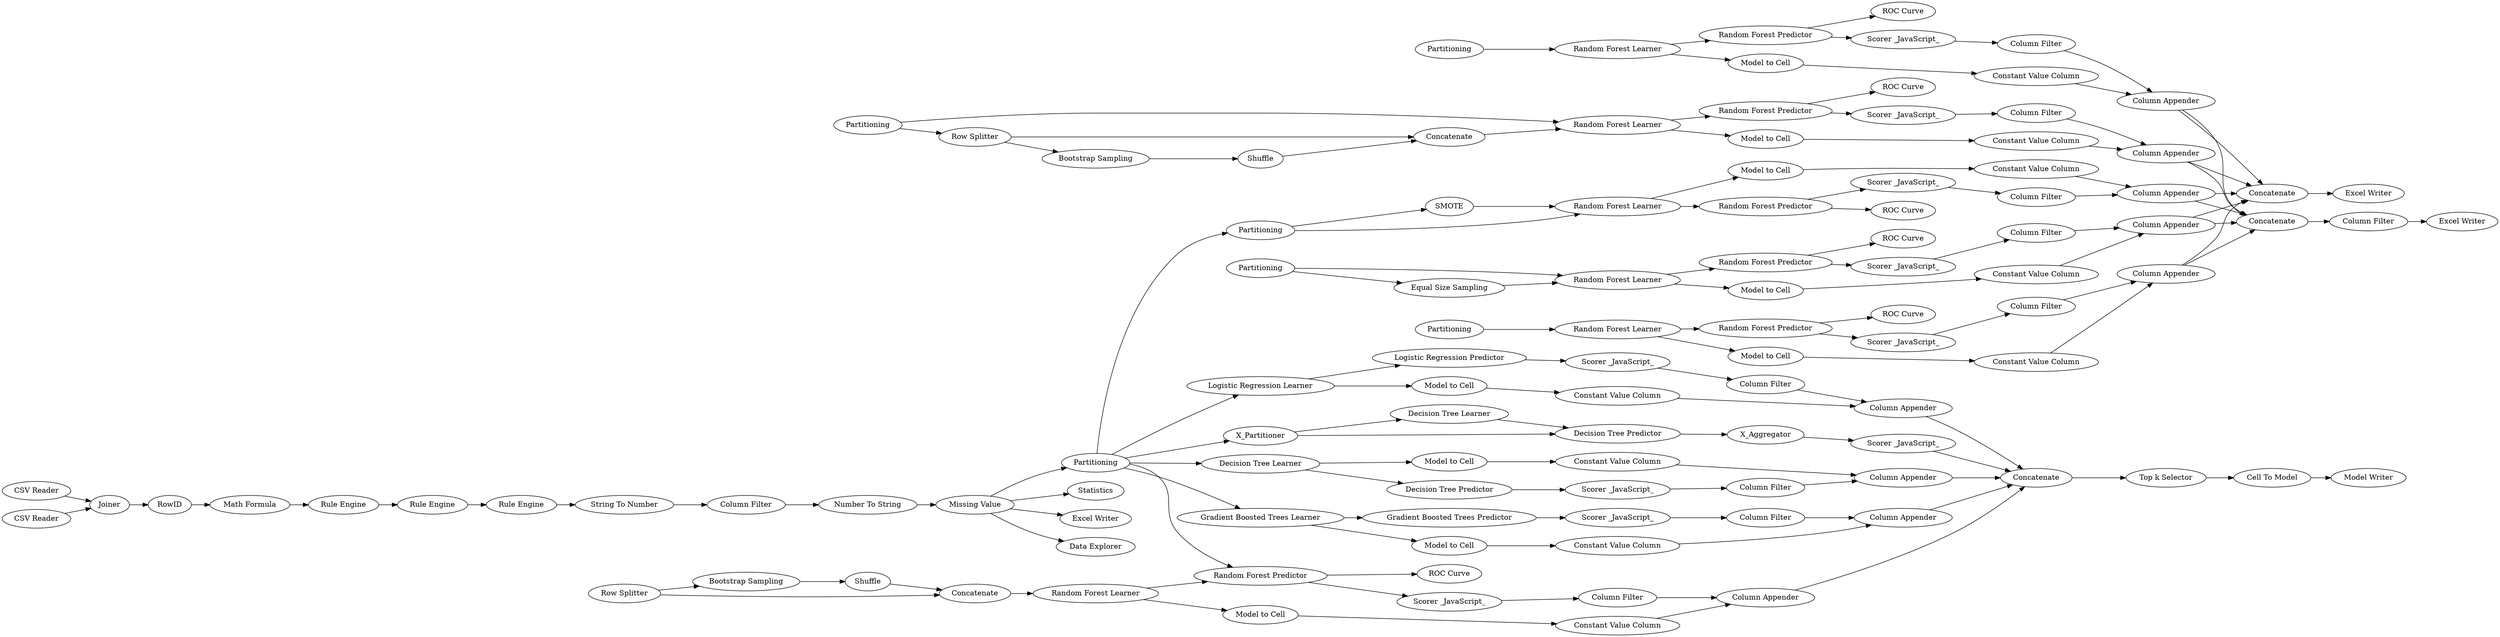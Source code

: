 digraph {
	"1963561779852926281_715" [label="Constant Value Column"]
	"3818222538201924041_8" [label=RowID]
	"3818222538201924041_2" [label=Statistics]
	"-5933945304146608454_770" [label="Top k Selector"]
	"-4707161413232294316_5" [label="Scorer _JavaScript_"]
	"-4635520332076907658_719" [label="Column Appender"]
	"-8686444235676845949_798" [label=Concatenate]
	"3615439260019375846_705" [label="Column Filter"]
	"-4635520332076907658_708" [label="Scorer _JavaScript_"]
	"-8163795714022781247_4" [label="ROC Curve"]
	"-4635520332076907658_712" [label="Logistic Regression Learner"]
	"-8686444235676845949_791" [label="Row Splitter"]
	"6654857307535942152_780" [label="Scorer _JavaScript_"]
	"-8686444235676845949_801" [label=Partitioning]
	"2910038373746500470_756" [label="Model to Cell"]
	"2910038373746500470_757" [label="Column Appender"]
	"-8686444235676845949_787" [label=SMOTE]
	"-4556915661484946338_757" [label="Column Appender"]
	"-4635520332076907658_715" [label="Constant Value Column"]
	"2910038373746500470_795" [label=Concatenate]
	"-8686444235676845949_792" [label=Partitioning]
	"6654857307535942152_757" [label="Column Appender"]
	"3818222538201924041_22" [label="Rule Engine"]
	"3818222538201924041_21" [label="Number To String"]
	"1578204926573513853_16" [label="Decision Tree Learner"]
	"3818222538201924041_16" [label="CSV Reader"]
	"-4707161413232294316_1" [label="Random Forest Learner"]
	"2910038373746500470_5" [label="Scorer _JavaScript_"]
	"6654857307535942152_756" [label="Model to Cell"]
	"-8163795714022781247_5" [label="Scorer _JavaScript_"]
	"-4556915661484946338_705" [label="Column Filter"]
	"-8163795714022781247_2" [label="Random Forest Predictor"]
	"3818222538201924041_11" [label="Missing Value"]
	"1963561779852926281_719" [label="Column Appender"]
	"-4707161413232294316_4" [label="ROC Curve"]
	"2910038373746500470_794" [label=Shuffle]
	"-5933945304146608454_769" [label="Model Writer"]
	"2910038373746500470_1" [label="Random Forest Learner"]
	"-8163795714022781247_705" [label="Column Filter"]
	"-4635520332076907658_713" [label="Logistic Regression Predictor"]
	"-8163795714022781247_1" [label="Random Forest Learner"]
	"-4707161413232294316_2" [label="Random Forest Predictor"]
	"3818222538201924041_18" [label=Joiner]
	"-4635520332076907658_718" [label="Model to Cell"]
	"3818222538201924041_24" [label="Excel Writer"]
	"-4556915661484946338_756" [label="Model to Cell"]
	"-776281612788993465_4" [label="ROC Curve"]
	"-8686444235676845949_807" [label="Column Filter"]
	"-4635520332076907658_716" [label="Column Filter"]
	"1578204926573513853_2" [label=X_Partitioner]
	"3615439260019375846_756" [label="Model to Cell"]
	"1963561779852926281_803" [label="Decision Tree Learner"]
	"-8686444235676845949_793" [label="Bootstrap Sampling"]
	"-776281612788993465_757" [label="Column Appender"]
	"3615439260019375846_757" [label="Column Appender"]
	"1578204926573513853_1" [label=X_Aggregator]
	"6654857307535942152_706" [label="Constant Value Column"]
	"-776281612788993465_2" [label="Random Forest Predictor"]
	"-4556915661484946338_5" [label="Scorer _JavaScript_"]
	"-8163795714022781247_706" [label="Constant Value Column"]
	"1578204926573513853_15" [label="Decision Tree Predictor"]
	"-8686444235676845949_803" [label=Partitioning]
	"3615439260019375846_4" [label="ROC Curve"]
	"2910038373746500470_705" [label="Column Filter"]
	"3615439260019375846_5" [label="Scorer _JavaScript_"]
	"2910038373746500470_793" [label="Bootstrap Sampling"]
	"6654857307535942152_781" [label="Gradient Boosted Trees Predictor"]
	"1963561779852926281_718" [label="Model to Cell"]
	"-8686444235676845949_799" [label=Concatenate]
	"1578204926573513853_805" [label="Scorer _JavaScript_"]
	"-4556915661484946338_1" [label="Random Forest Learner"]
	"3615439260019375846_1" [label="Random Forest Learner"]
	"1963561779852926281_708" [label="Scorer _JavaScript_"]
	"-776281612788993465_706" [label="Constant Value Column"]
	"-8686444235676845949_786" [label=Partitioning]
	"1963561779852926281_716" [label="Column Filter"]
	"3615439260019375846_706" [label="Constant Value Column"]
	"-776281612788993465_5" [label="Scorer _JavaScript_"]
	"-4707161413232294316_705" [label="Column Filter"]
	"-5933945304146608454_768" [label=Concatenate]
	"-776281612788993465_705" [label="Column Filter"]
	"-8163795714022781247_756" [label="Model to Cell"]
	"3818222538201924041_13" [label="Rule Engine"]
	"-8686444235676845949_796" [label=Partitioning]
	"2910038373746500470_4" [label="ROC Curve"]
	"6654857307535942152_779" [label="Gradient Boosted Trees Learner"]
	"6654857307535942152_705" [label="Column Filter"]
	"-8686444235676845949_797" [label="Equal Size Sampling"]
	"-4707161413232294316_757" [label="Column Appender"]
	"3818222538201924041_15" [label=Partitioning]
	"-8686444235676845949_794" [label=Shuffle]
	"3615439260019375846_2" [label="Random Forest Predictor"]
	"3818222538201924041_5" [label="String To Number"]
	"3818222538201924041_7" [label="Math Formula"]
	"-776281612788993465_756" [label="Model to Cell"]
	"-4556915661484946338_2" [label="Random Forest Predictor"]
	"2910038373746500470_791" [label="Row Splitter"]
	"-4556915661484946338_4" [label="ROC Curve"]
	"-4556915661484946338_706" [label="Constant Value Column"]
	"-8163795714022781247_757" [label="Column Appender"]
	"3818222538201924041_17" [label="CSV Reader"]
	"3818222538201924041_3" [label="Data Explorer"]
	"-8686444235676845949_795" [label=Concatenate]
	"-4707161413232294316_756" [label="Model to Cell"]
	"3818222538201924041_20" [label="Column Filter"]
	"2910038373746500470_2" [label="Random Forest Predictor"]
	"1963561779852926281_804" [label="Decision Tree Predictor"]
	"3818222538201924041_23" [label="Rule Engine"]
	"-776281612788993465_1" [label="Random Forest Learner"]
	"-8686444235676845949_805" [label="Excel Writer"]
	"-5933945304146608454_758" [label="Cell To Model"]
	"-4707161413232294316_706" [label="Constant Value Column"]
	"-8686444235676845949_806" [label="Excel Writer"]
	"2910038373746500470_706" [label="Constant Value Column"]
	"-4556915661484946338_757" -> "-8686444235676845949_799"
	"3615439260019375846_2" -> "3615439260019375846_5"
	"-5933945304146608454_758" -> "-5933945304146608454_769"
	"-8686444235676845949_786" -> "-8686444235676845949_787"
	"-8686444235676845949_792" -> "-8686444235676845949_791"
	"3615439260019375846_757" -> "-8686444235676845949_798"
	"3818222538201924041_15" -> "1963561779852926281_803"
	"2910038373746500470_706" -> "2910038373746500470_757"
	"1963561779852926281_804" -> "1963561779852926281_708"
	"-4556915661484946338_5" -> "-4556915661484946338_705"
	"1963561779852926281_803" -> "1963561779852926281_718"
	"-4556915661484946338_2" -> "-4556915661484946338_4"
	"-4556915661484946338_1" -> "-4556915661484946338_756"
	"-4635520332076907658_715" -> "-4635520332076907658_719"
	"3818222538201924041_11" -> "3818222538201924041_2"
	"-8686444235676845949_803" -> "3615439260019375846_1"
	"3818222538201924041_11" -> "3818222538201924041_3"
	"1578204926573513853_805" -> "-5933945304146608454_768"
	"-4707161413232294316_2" -> "-4707161413232294316_5"
	"-4556915661484946338_756" -> "-4556915661484946338_706"
	"6654857307535942152_757" -> "-5933945304146608454_768"
	"-4707161413232294316_1" -> "-4707161413232294316_2"
	"3818222538201924041_15" -> "6654857307535942152_779"
	"-8163795714022781247_757" -> "-8686444235676845949_799"
	"6654857307535942152_706" -> "6654857307535942152_757"
	"3615439260019375846_5" -> "3615439260019375846_705"
	"3818222538201924041_8" -> "3818222538201924041_7"
	"-4707161413232294316_706" -> "-4707161413232294316_757"
	"-8686444235676845949_793" -> "-8686444235676845949_794"
	"3818222538201924041_17" -> "3818222538201924041_18"
	"2910038373746500470_2" -> "2910038373746500470_4"
	"-8686444235676845949_794" -> "-8686444235676845949_795"
	"-4707161413232294316_756" -> "-4707161413232294316_706"
	"3818222538201924041_5" -> "3818222538201924041_20"
	"-4707161413232294316_1" -> "-4707161413232294316_756"
	"-776281612788993465_1" -> "-776281612788993465_2"
	"3615439260019375846_705" -> "3615439260019375846_757"
	"1963561779852926281_715" -> "1963561779852926281_719"
	"2910038373746500470_1" -> "2910038373746500470_756"
	"6654857307535942152_779" -> "6654857307535942152_781"
	"3818222538201924041_15" -> "-8686444235676845949_786"
	"-8686444235676845949_807" -> "-8686444235676845949_805"
	"3818222538201924041_11" -> "3818222538201924041_15"
	"6654857307535942152_705" -> "6654857307535942152_757"
	"-8686444235676845949_787" -> "-4556915661484946338_1"
	"-8686444235676845949_791" -> "-8686444235676845949_793"
	"-8686444235676845949_786" -> "-4556915661484946338_1"
	"-8163795714022781247_1" -> "-8163795714022781247_2"
	"-4707161413232294316_757" -> "-8686444235676845949_798"
	"3818222538201924041_7" -> "3818222538201924041_13"
	"2910038373746500470_5" -> "2910038373746500470_705"
	"-776281612788993465_757" -> "-8686444235676845949_799"
	"6654857307535942152_756" -> "6654857307535942152_706"
	"2910038373746500470_705" -> "2910038373746500470_757"
	"-8686444235676845949_796" -> "-8686444235676845949_797"
	"-4707161413232294316_2" -> "-4707161413232294316_4"
	"-8686444235676845949_797" -> "-8163795714022781247_1"
	"6654857307535942152_780" -> "6654857307535942152_705"
	"-4556915661484946338_1" -> "-4556915661484946338_2"
	"3818222538201924041_20" -> "3818222538201924041_21"
	"-776281612788993465_756" -> "-776281612788993465_706"
	"-8686444235676845949_801" -> "-776281612788993465_1"
	"-4556915661484946338_2" -> "-4556915661484946338_5"
	"-8163795714022781247_2" -> "-8163795714022781247_5"
	"-8686444235676845949_792" -> "-4707161413232294316_1"
	"-8163795714022781247_757" -> "-8686444235676845949_798"
	"2910038373746500470_795" -> "2910038373746500470_1"
	"-776281612788993465_705" -> "-776281612788993465_757"
	"3818222538201924041_18" -> "3818222538201924041_8"
	"3615439260019375846_757" -> "-8686444235676845949_799"
	"1963561779852926281_716" -> "1963561779852926281_719"
	"-4556915661484946338_706" -> "-4556915661484946338_757"
	"-4707161413232294316_5" -> "-4707161413232294316_705"
	"-8686444235676845949_798" -> "-8686444235676845949_807"
	"-4707161413232294316_705" -> "-4707161413232294316_757"
	"3818222538201924041_11" -> "3818222538201924041_24"
	"-8686444235676845949_795" -> "-4707161413232294316_1"
	"-4635520332076907658_716" -> "-4635520332076907658_719"
	"6654857307535942152_781" -> "6654857307535942152_780"
	"3818222538201924041_23" -> "3818222538201924041_5"
	"2910038373746500470_1" -> "2910038373746500470_2"
	"-8163795714022781247_5" -> "-8163795714022781247_705"
	"-776281612788993465_5" -> "-776281612788993465_705"
	"1963561779852926281_718" -> "1963561779852926281_715"
	"-776281612788993465_2" -> "-776281612788993465_4"
	"-4556915661484946338_757" -> "-8686444235676845949_798"
	"3615439260019375846_756" -> "3615439260019375846_706"
	"-8163795714022781247_1" -> "-8163795714022781247_756"
	"-4635520332076907658_713" -> "-4635520332076907658_708"
	"3818222538201924041_15" -> "1578204926573513853_2"
	"3818222538201924041_13" -> "3818222538201924041_22"
	"1578204926573513853_2" -> "1578204926573513853_15"
	"2910038373746500470_757" -> "-5933945304146608454_768"
	"1578204926573513853_15" -> "1578204926573513853_1"
	"-776281612788993465_706" -> "-776281612788993465_757"
	"-776281612788993465_757" -> "-8686444235676845949_798"
	"1578204926573513853_1" -> "1578204926573513853_805"
	"1963561779852926281_719" -> "-5933945304146608454_768"
	"2910038373746500470_791" -> "2910038373746500470_793"
	"2910038373746500470_794" -> "2910038373746500470_795"
	"2910038373746500470_756" -> "2910038373746500470_706"
	"-4635520332076907658_712" -> "-4635520332076907658_718"
	"-4635520332076907658_719" -> "-5933945304146608454_768"
	"3818222538201924041_22" -> "3818222538201924041_23"
	"-8163795714022781247_705" -> "-8163795714022781247_757"
	"-8686444235676845949_791" -> "-8686444235676845949_795"
	"-5933945304146608454_770" -> "-5933945304146608454_758"
	"-8163795714022781247_756" -> "-8163795714022781247_706"
	"1963561779852926281_803" -> "1963561779852926281_804"
	"1578204926573513853_16" -> "1578204926573513853_15"
	"2910038373746500470_793" -> "2910038373746500470_794"
	"-4635520332076907658_718" -> "-4635520332076907658_715"
	"-4556915661484946338_705" -> "-4556915661484946338_757"
	"-776281612788993465_2" -> "-776281612788993465_5"
	"-4635520332076907658_712" -> "-4635520332076907658_713"
	"3818222538201924041_16" -> "3818222538201924041_18"
	"-8163795714022781247_706" -> "-8163795714022781247_757"
	"2910038373746500470_2" -> "2910038373746500470_5"
	"3615439260019375846_2" -> "3615439260019375846_4"
	"-5933945304146608454_768" -> "-5933945304146608454_770"
	"3615439260019375846_706" -> "3615439260019375846_757"
	"6654857307535942152_779" -> "6654857307535942152_756"
	"3818222538201924041_21" -> "3818222538201924041_11"
	"1578204926573513853_2" -> "1578204926573513853_16"
	"3818222538201924041_15" -> "-4635520332076907658_712"
	"-776281612788993465_1" -> "-776281612788993465_756"
	"3615439260019375846_1" -> "3615439260019375846_2"
	"1963561779852926281_708" -> "1963561779852926281_716"
	"3818222538201924041_15" -> "2910038373746500470_2"
	"-8686444235676845949_799" -> "-8686444235676845949_806"
	"-4635520332076907658_708" -> "-4635520332076907658_716"
	"2910038373746500470_791" -> "2910038373746500470_795"
	"3615439260019375846_1" -> "3615439260019375846_756"
	"-8686444235676845949_796" -> "-8163795714022781247_1"
	"-4707161413232294316_757" -> "-8686444235676845949_799"
	"-8163795714022781247_2" -> "-8163795714022781247_4"
	rankdir=LR
}
